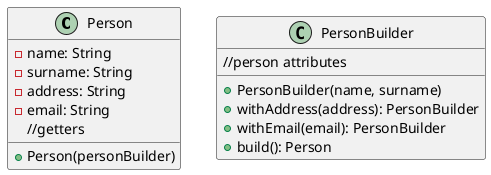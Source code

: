 @startuml
class Person {
    -name: String
    -surname: String
    -address: String
    -email: String
    +Person(personBuilder)
    //getters
}

static class PersonBuilder {
    //person attributes
    +PersonBuilder(name, surname)
    +withAddress(address): PersonBuilder
    +withEmail(email): PersonBuilder
    +build(): Person
}

Person.Builder --> Person
@enduml